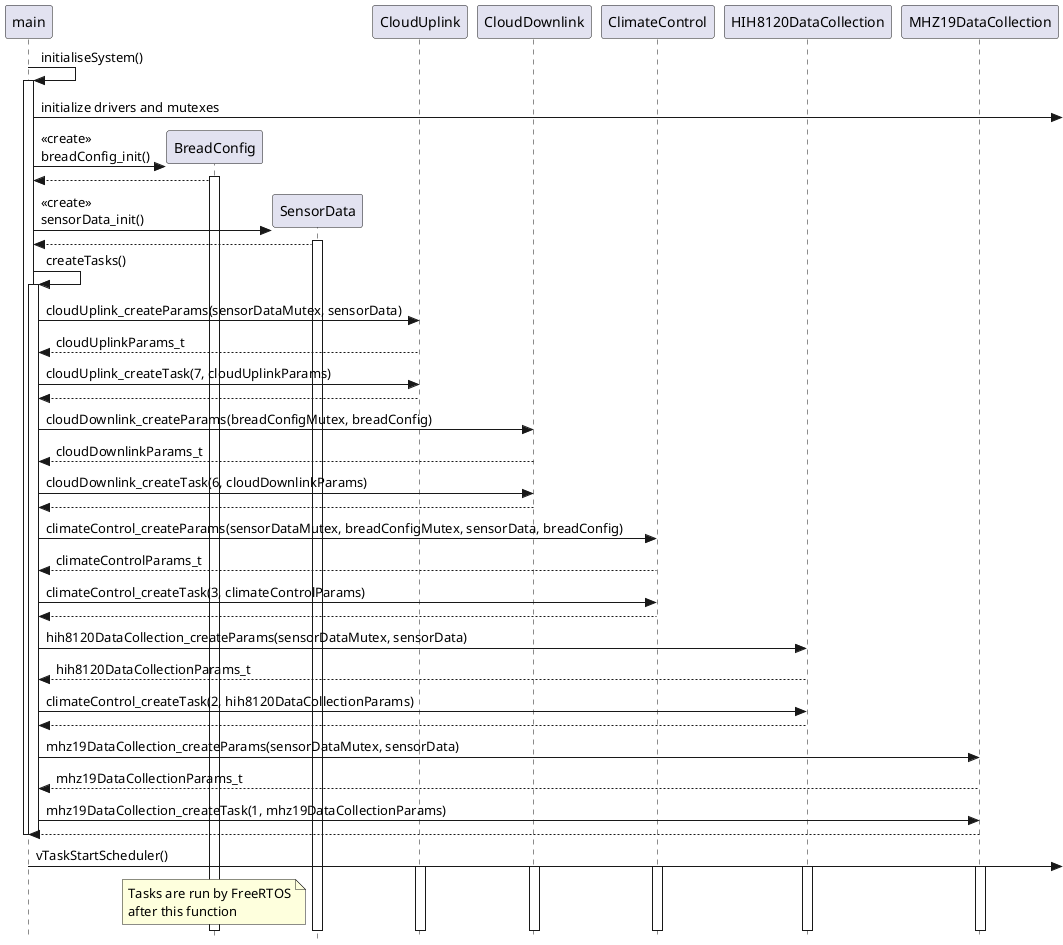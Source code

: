 @startuml startupSequenceDiagram
skinparam style strictuml
    participant main
    participant BreadConfig
    participant SensorData
    participant CloudUplink
    participant CloudDownlink
    participant ClimateControl
    participant HIH8120DataCollection
    participant MHZ19DataCollection

    main -> main++: initialiseSystem()
    main -> : initialize drivers and mutexes
    create BreadConfig
    main -> BreadConfig++: <<create>>\nbreadConfig_init()
    main <-- BreadConfig
    create SensorData
    main -> SensorData++: <<create>>\nsensorData_init()
    main <-- SensorData
    main -> main++: createTasks()
    main -> CloudUplink: cloudUplink_createParams(sensorDataMutex, sensorData)
    main <-- CloudUplink: cloudUplinkParams_t
    main -> CloudUplink: cloudUplink_createTask(7, cloudUplinkParams)
    main <-- CloudUplink
    main -> CloudDownlink: cloudDownlink_createParams(breadConfigMutex, breadConfig)
    main <-- CloudDownlink: cloudDownlinkParams_t
    main -> CloudDownlink: cloudDownlink_createTask(6, cloudDownlinkParams)
    main <-- CloudDownlink
    main -> ClimateControl: climateControl_createParams(sensorDataMutex, breadConfigMutex, sensorData, breadConfig)
    main <-- ClimateControl: climateControlParams_t
    main -> ClimateControl: climateControl_createTask(3, climateControlParams)
    main <-- ClimateControl
    main -> HIH8120DataCollection: hih8120DataCollection_createParams(sensorDataMutex, sensorData)
    main <-- HIH8120DataCollection: hih8120DataCollectionParams_t
    main -> HIH8120DataCollection: climateControl_createTask(2, hih8120DataCollectionParams)
    main <-- HIH8120DataCollection
    main -> MHZ19DataCollection: mhz19DataCollection_createParams(sensorDataMutex, sensorData)
    main <-- MHZ19DataCollection: mhz19DataCollectionParams_t
    main -> MHZ19DataCollection: mhz19DataCollection_createTask(1, mhz19DataCollectionParams)
    main <-- MHZ19DataCollection
    deactivate main
    deactivate main
    main-> : vTaskStartScheduler()
    activate CloudUplink
    activate CloudDownlink
    activate ClimateControl
    activate HIH8120DataCollection
    activate MHZ19DataCollection
    note over BreadConfig: Tasks are run by FreeRTOS\nafter this function
    
@enduml